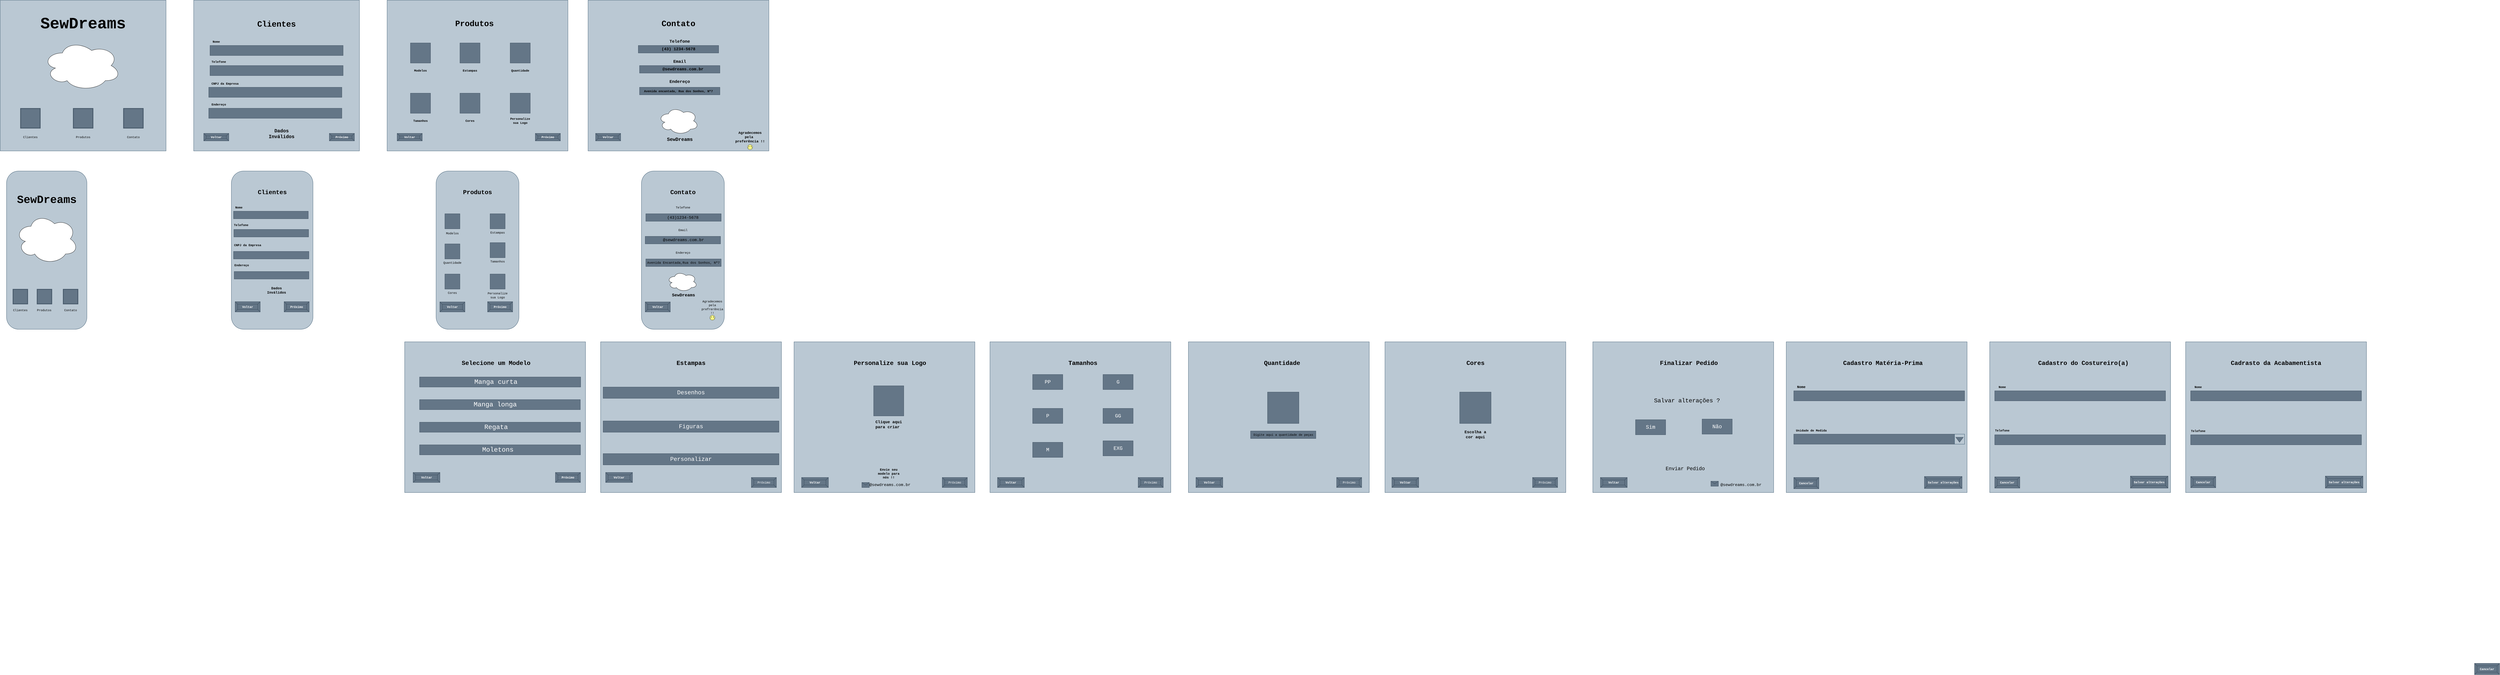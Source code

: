 <mxfile version="24.4.15" type="device">
  <diagram id="V2Eki8lrsAq_mwwm4eWt" name="Página-1">
    <mxGraphModel dx="1434" dy="772" grid="1" gridSize="10" guides="1" tooltips="1" connect="1" arrows="1" fold="1" page="1" pageScale="1" pageWidth="827" pageHeight="1169" math="0" shadow="0">
      <root>
        <mxCell id="0" />
        <mxCell id="1" parent="0" />
        <mxCell id="AgfTuFufSc-NYEQd6qqG-1" value="" style="rounded=0;whiteSpace=wrap;html=1;direction=south;fillColor=#bac8d3;strokeColor=#23445d;" parent="1" vertex="1">
          <mxGeometry x="180" width="660" height="600" as="geometry" />
        </mxCell>
        <mxCell id="AgfTuFufSc-NYEQd6qqG-2" value="" style="shape=ext;double=1;whiteSpace=wrap;html=1;aspect=fixed;fillColor=#647687;strokeColor=#314354;fontColor=#ffffff;" parent="1" vertex="1">
          <mxGeometry x="260" y="430" width="80" height="80" as="geometry" />
        </mxCell>
        <mxCell id="AgfTuFufSc-NYEQd6qqG-3" value="" style="shape=ext;double=1;whiteSpace=wrap;html=1;aspect=fixed;fillColor=#647687;strokeColor=#314354;fontColor=#ffffff;" parent="1" vertex="1">
          <mxGeometry x="470" y="430" width="80" height="80" as="geometry" />
        </mxCell>
        <mxCell id="AgfTuFufSc-NYEQd6qqG-4" value="" style="shape=ext;double=1;whiteSpace=wrap;html=1;aspect=fixed;fillColor=#647687;strokeColor=#314354;fontColor=#ffffff;" parent="1" vertex="1">
          <mxGeometry x="670" y="430" width="80" height="80" as="geometry" />
        </mxCell>
        <mxCell id="AgfTuFufSc-NYEQd6qqG-6" value="" style="shape=image;html=1;verticalLabelPosition=bottom;verticalAlign=top;imageAspect=0;image=https://cdn-icons-png.flaticon.com/128/7223/7223258.png;" parent="1" vertex="1">
          <mxGeometry x="680" y="455" width="60" height="60" as="geometry" />
        </mxCell>
        <mxCell id="AgfTuFufSc-NYEQd6qqG-8" value="" style="shape=image;html=1;verticalLabelPosition=bottom;verticalAlign=top;imageAspect=0;image=https://cdn-icons-png.flaticon.com/128/2917/2917668.png;" parent="1" vertex="1">
          <mxGeometry x="480" y="460" width="60" height="60" as="geometry" />
        </mxCell>
        <mxCell id="AgfTuFufSc-NYEQd6qqG-10" value="" style="shape=image;html=1;verticalLabelPosition=bottom;verticalAlign=top;imageAspect=0;image=https://cdn-icons-png.flaticon.com/128/3239/3239147.png;" parent="1" vertex="1">
          <mxGeometry x="270" y="450" width="60" height="60" as="geometry" />
        </mxCell>
        <mxCell id="AgfTuFufSc-NYEQd6qqG-13" value="" style="ellipse;shape=cloud;whiteSpace=wrap;html=1;" parent="1" vertex="1">
          <mxGeometry x="350" y="160" width="310" height="200" as="geometry" />
        </mxCell>
        <mxCell id="AgfTuFufSc-NYEQd6qqG-15" value="" style="shape=image;html=1;verticalLabelPosition=bottom;verticalAlign=top;imageAspect=0;image=https://cdn-icons-png.flaticon.com/128/4424/4424430.png;" parent="1" vertex="1">
          <mxGeometry x="470" y="225" width="80" height="70" as="geometry" />
        </mxCell>
        <mxCell id="AgfTuFufSc-NYEQd6qqG-16" value="&lt;font face=&quot;Courier New&quot;&gt;Contato&lt;/font&gt;" style="text;html=1;align=center;verticalAlign=middle;whiteSpace=wrap;rounded=0;" parent="1" vertex="1">
          <mxGeometry x="680" y="530" width="60" height="30" as="geometry" />
        </mxCell>
        <mxCell id="AgfTuFufSc-NYEQd6qqG-17" value="&lt;font face=&quot;Courier New&quot;&gt;Produtos&lt;/font&gt;" style="text;html=1;align=center;verticalAlign=middle;whiteSpace=wrap;rounded=0;" parent="1" vertex="1">
          <mxGeometry x="480" y="530" width="60" height="30" as="geometry" />
        </mxCell>
        <mxCell id="AgfTuFufSc-NYEQd6qqG-18" value="&lt;font face=&quot;Courier New&quot;&gt;Clientes&lt;/font&gt;" style="text;html=1;align=center;verticalAlign=middle;whiteSpace=wrap;rounded=0;" parent="1" vertex="1">
          <mxGeometry x="270" y="530" width="60" height="30" as="geometry" />
        </mxCell>
        <mxCell id="AgfTuFufSc-NYEQd6qqG-19" value="SewDreams" style="text;html=1;align=center;verticalAlign=middle;whiteSpace=wrap;rounded=0;fontFamily=Courier New;fontSize=63;fontStyle=1" parent="1" vertex="1">
          <mxGeometry x="205" y="60" width="610" height="70" as="geometry" />
        </mxCell>
        <mxCell id="AgfTuFufSc-NYEQd6qqG-20" value="&lt;h1&gt;&lt;br&gt;&lt;/h1&gt;" style="rounded=0;whiteSpace=wrap;html=1;direction=south;fillColor=#bac8d3;strokeColor=#23445d;" parent="1" vertex="1">
          <mxGeometry x="950" width="660" height="600" as="geometry" />
        </mxCell>
        <mxCell id="AgfTuFufSc-NYEQd6qqG-21" value="&lt;font face=&quot;Courier New&quot; style=&quot;font-size: 32px;&quot;&gt;&lt;span style=&quot;font-size: 32px;&quot;&gt;&lt;span style=&quot;font-size: 32px;&quot;&gt;Clientes&lt;/span&gt;&lt;/span&gt;&lt;/font&gt;" style="text;html=1;align=center;verticalAlign=middle;whiteSpace=wrap;rounded=0;fontSize=32;fontStyle=1" parent="1" vertex="1">
          <mxGeometry x="1090" y="80" width="380" height="30" as="geometry" />
        </mxCell>
        <mxCell id="AgfTuFufSc-NYEQd6qqG-24" value="" style="rounded=0;whiteSpace=wrap;html=1;fillColor=#647687;fontColor=#ffffff;strokeColor=#314354;" parent="1" vertex="1">
          <mxGeometry x="1015" y="180" width="530" height="40" as="geometry" />
        </mxCell>
        <mxCell id="AgfTuFufSc-NYEQd6qqG-25" value="" style="rounded=0;whiteSpace=wrap;html=1;fillColor=#647687;fontColor=#ffffff;strokeColor=#314354;" parent="1" vertex="1">
          <mxGeometry x="1015" y="260" width="530" height="40" as="geometry" />
        </mxCell>
        <mxCell id="AgfTuFufSc-NYEQd6qqG-26" value="" style="rounded=0;whiteSpace=wrap;html=1;fillColor=#647687;fontColor=#ffffff;strokeColor=#314354;" parent="1" vertex="1">
          <mxGeometry x="1010" y="346.5" width="530" height="40" as="geometry" />
        </mxCell>
        <mxCell id="AgfTuFufSc-NYEQd6qqG-27" value="" style="rounded=0;whiteSpace=wrap;html=1;direction=south;fillColor=#bac8d3;strokeColor=#23445d;" parent="1" vertex="1">
          <mxGeometry x="1720" width="720" height="600" as="geometry" />
        </mxCell>
        <mxCell id="AgfTuFufSc-NYEQd6qqG-28" value="&lt;h1&gt;&lt;font style=&quot;font-size: 32px;&quot; face=&quot;Courier New&quot;&gt;Produtos&lt;/font&gt;&lt;/h1&gt;" style="text;html=1;align=center;verticalAlign=middle;whiteSpace=wrap;rounded=0;" parent="1" vertex="1">
          <mxGeometry x="1893" y="80" width="350" height="30" as="geometry" />
        </mxCell>
        <mxCell id="AgfTuFufSc-NYEQd6qqG-29" value="" style="whiteSpace=wrap;html=1;aspect=fixed;fillColor=#647687;fontColor=#ffffff;strokeColor=#314354;" parent="1" vertex="1">
          <mxGeometry x="1813" y="170" width="80" height="80" as="geometry" />
        </mxCell>
        <mxCell id="AgfTuFufSc-NYEQd6qqG-30" value="" style="whiteSpace=wrap;html=1;aspect=fixed;fillColor=#647687;fontColor=#ffffff;strokeColor=#314354;" parent="1" vertex="1">
          <mxGeometry x="2010" y="170" width="80" height="80" as="geometry" />
        </mxCell>
        <mxCell id="AgfTuFufSc-NYEQd6qqG-31" value="" style="whiteSpace=wrap;html=1;aspect=fixed;fillColor=#647687;fontColor=#ffffff;strokeColor=#314354;" parent="1" vertex="1">
          <mxGeometry x="2210" y="170" width="80" height="80" as="geometry" />
        </mxCell>
        <mxCell id="AgfTuFufSc-NYEQd6qqG-32" value="" style="whiteSpace=wrap;html=1;aspect=fixed;fillColor=#647687;fontColor=#ffffff;strokeColor=#314354;" parent="1" vertex="1">
          <mxGeometry x="1813" y="370" width="80" height="80" as="geometry" />
        </mxCell>
        <mxCell id="AgfTuFufSc-NYEQd6qqG-33" value="" style="whiteSpace=wrap;html=1;aspect=fixed;fillColor=#647687;fontColor=#ffffff;strokeColor=#314354;" parent="1" vertex="1">
          <mxGeometry x="2010" y="370" width="80" height="80" as="geometry" />
        </mxCell>
        <mxCell id="AgfTuFufSc-NYEQd6qqG-34" value="" style="whiteSpace=wrap;html=1;aspect=fixed;fillColor=#647687;fontColor=#ffffff;strokeColor=#314354;" parent="1" vertex="1">
          <mxGeometry x="2210" y="370" width="80" height="80" as="geometry" />
        </mxCell>
        <mxCell id="AgfTuFufSc-NYEQd6qqG-38" style="edgeStyle=orthogonalEdgeStyle;rounded=0;orthogonalLoop=1;jettySize=auto;html=1;exitX=1;exitY=0.5;exitDx=0;exitDy=0;" parent="1" source="AgfTuFufSc-NYEQd6qqG-27" target="AgfTuFufSc-NYEQd6qqG-27" edge="1">
          <mxGeometry relative="1" as="geometry" />
        </mxCell>
        <mxCell id="AgfTuFufSc-NYEQd6qqG-39" value="" style="rounded=0;whiteSpace=wrap;html=1;direction=south;fillColor=#bac8d3;strokeColor=#23445d;fontFamily=Courier New;fontStyle=1" parent="1" vertex="1">
          <mxGeometry x="2520" width="720" height="600" as="geometry" />
        </mxCell>
        <mxCell id="AgfTuFufSc-NYEQd6qqG-40" value="&lt;b&gt;&lt;font style=&quot;font-size: 32px;&quot;&gt;Contato&lt;/font&gt;&lt;/b&gt;" style="text;html=1;align=center;verticalAlign=middle;whiteSpace=wrap;rounded=0;fontFamily=Courier New;" parent="1" vertex="1">
          <mxGeometry x="2755" y="80" width="250" height="30" as="geometry" />
        </mxCell>
        <mxCell id="AgfTuFufSc-NYEQd6qqG-41" value="&lt;font face=&quot;Courier New&quot;&gt;&lt;b&gt;Voltar&lt;/b&gt;&lt;/font&gt;" style="labelPosition=center;verticalLabelPosition=middle;align=center;html=1;shape=mxgraph.basic.button;dx=10;whiteSpace=wrap;fillColor=#647687;fontColor=#ffffff;strokeColor=#314354;" parent="1" vertex="1">
          <mxGeometry x="1760" y="530" width="100" height="30" as="geometry" />
        </mxCell>
        <mxCell id="AgfTuFufSc-NYEQd6qqG-42" value="&lt;font face=&quot;Courier New&quot;&gt;&lt;b&gt;Próximo&lt;/b&gt;&lt;/font&gt;" style="labelPosition=center;verticalLabelPosition=middle;align=center;html=1;shape=mxgraph.basic.button;dx=10;whiteSpace=wrap;fillColor=#647687;strokeColor=#314354;fontColor=#ffffff;" parent="1" vertex="1">
          <mxGeometry x="2310" y="530" width="100" height="30" as="geometry" />
        </mxCell>
        <mxCell id="AgfTuFufSc-NYEQd6qqG-43" value="&lt;font face=&quot;Courier New&quot;&gt;&lt;b&gt;Próximo&lt;/b&gt;&lt;/font&gt;" style="labelPosition=center;verticalLabelPosition=middle;align=center;html=1;shape=mxgraph.basic.button;dx=10;whiteSpace=wrap;fillColor=#647687;fontColor=#ffffff;strokeColor=#314354;" parent="1" vertex="1">
          <mxGeometry x="1490" y="530" width="100" height="30" as="geometry" />
        </mxCell>
        <mxCell id="AgfTuFufSc-NYEQd6qqG-44" value="&lt;font face=&quot;Courier New&quot;&gt;&lt;b&gt;Voltar&lt;/b&gt;&lt;/font&gt;" style="labelPosition=center;verticalLabelPosition=middle;align=center;html=1;shape=mxgraph.basic.button;dx=10;whiteSpace=wrap;fillColor=#647687;fontColor=#ffffff;strokeColor=#314354;" parent="1" vertex="1">
          <mxGeometry x="990" y="530" width="100" height="30" as="geometry" />
        </mxCell>
        <mxCell id="AgfTuFufSc-NYEQd6qqG-45" value="&lt;font face=&quot;Courier New&quot;&gt;&lt;b&gt;Voltar&lt;/b&gt;&lt;/font&gt;" style="labelPosition=center;verticalLabelPosition=middle;align=center;html=1;shape=mxgraph.basic.button;dx=10;whiteSpace=wrap;fillColor=#647687;fontColor=#ffffff;strokeColor=#314354;" parent="1" vertex="1">
          <mxGeometry x="2550" y="530" width="100" height="30" as="geometry" />
        </mxCell>
        <mxCell id="AgfTuFufSc-NYEQd6qqG-50" value="&lt;font size=&quot;1&quot; face=&quot;Courier New&quot;&gt;&lt;b style=&quot;font-size: 17px;&quot;&gt;Email&lt;/b&gt;&lt;/font&gt;" style="text;html=1;align=center;verticalAlign=middle;whiteSpace=wrap;rounded=0;" parent="1" vertex="1">
          <mxGeometry x="2855" y="230" width="60" height="30" as="geometry" />
        </mxCell>
        <mxCell id="AgfTuFufSc-NYEQd6qqG-53" value="" style="verticalLabelPosition=bottom;verticalAlign=top;html=1;shape=mxgraph.basic.rect;fillColor2=none;strokeWidth=1;size=20;indent=5;fillColor=#647687;fontColor=#ffffff;strokeColor=#314354;" parent="1" vertex="1">
          <mxGeometry x="2720" y="180" width="320" height="30" as="geometry" />
        </mxCell>
        <mxCell id="AgfTuFufSc-NYEQd6qqG-54" value="&lt;font face=&quot;Courier New&quot; style=&quot;font-size: 16px;&quot;&gt;&lt;b&gt;(43) 1234-5678&lt;/b&gt;&lt;/font&gt;" style="text;html=1;align=center;verticalAlign=middle;whiteSpace=wrap;rounded=0;" parent="1" vertex="1">
          <mxGeometry x="2720" y="180" width="320" height="30" as="geometry" />
        </mxCell>
        <mxCell id="AgfTuFufSc-NYEQd6qqG-55" value="" style="verticalLabelPosition=bottom;verticalAlign=top;html=1;shape=mxgraph.basic.rect;fillColor2=none;strokeWidth=1;size=20;indent=5;fillColor=#647687;fontColor=#ffffff;strokeColor=#314354;" parent="1" vertex="1">
          <mxGeometry x="2725" y="260" width="320" height="30" as="geometry" />
        </mxCell>
        <mxCell id="AgfTuFufSc-NYEQd6qqG-56" value="&lt;font color=&quot;#030303&quot; style=&quot;font-size: 16px;&quot; face=&quot;Courier New&quot;&gt;&lt;b&gt;@sewdreams.com.br&lt;/b&gt;&lt;/font&gt;" style="text;html=1;align=center;verticalAlign=middle;whiteSpace=wrap;rounded=0;" parent="1" vertex="1">
          <mxGeometry x="2852.5" y="260" width="90" height="30" as="geometry" />
        </mxCell>
        <mxCell id="9omwzjIVflfiaItljNFr-4" value="&lt;font face=&quot;Courier New&quot;&gt;&lt;b&gt;Nome&lt;/b&gt;&lt;/font&gt;" style="text;html=1;align=center;verticalAlign=middle;whiteSpace=wrap;rounded=0;" parent="1" vertex="1">
          <mxGeometry x="1010" y="150" width="60" height="30" as="geometry" />
        </mxCell>
        <mxCell id="9omwzjIVflfiaItljNFr-5" value="&lt;font face=&quot;Courier New&quot;&gt;&lt;b&gt;Telefone&lt;/b&gt;&lt;/font&gt;" style="text;html=1;align=center;verticalAlign=middle;whiteSpace=wrap;rounded=0;" parent="1" vertex="1">
          <mxGeometry x="1020" y="230" width="60" height="30" as="geometry" />
        </mxCell>
        <mxCell id="9omwzjIVflfiaItljNFr-7" value="&lt;font face=&quot;Courier New&quot;&gt;&lt;b&gt;Modelos&lt;/b&gt;&lt;/font&gt;" style="text;html=1;align=center;verticalAlign=middle;whiteSpace=wrap;rounded=0;" parent="1" vertex="1">
          <mxGeometry x="1823" y="265" width="60" height="30" as="geometry" />
        </mxCell>
        <mxCell id="9omwzjIVflfiaItljNFr-8" value="&lt;font face=&quot;Courier New&quot;&gt;&lt;b&gt;Estampas&lt;/b&gt;&lt;/font&gt;" style="text;html=1;align=center;verticalAlign=middle;whiteSpace=wrap;rounded=0;" parent="1" vertex="1">
          <mxGeometry x="2020" y="265" width="60" height="30" as="geometry" />
        </mxCell>
        <mxCell id="9omwzjIVflfiaItljNFr-9" value="&lt;font face=&quot;Courier New&quot;&gt;&lt;b&gt;Tamanhos&lt;/b&gt;&lt;/font&gt;" style="text;html=1;align=center;verticalAlign=middle;whiteSpace=wrap;rounded=0;" parent="1" vertex="1">
          <mxGeometry x="1823" y="465" width="60" height="30" as="geometry" />
        </mxCell>
        <mxCell id="9omwzjIVflfiaItljNFr-10" value="&lt;font face=&quot;Courier New&quot;&gt;&lt;b&gt;Cores&lt;/b&gt;&lt;/font&gt;" style="text;html=1;align=center;verticalAlign=middle;whiteSpace=wrap;rounded=0;" parent="1" vertex="1">
          <mxGeometry x="2020" y="465" width="60" height="30" as="geometry" />
        </mxCell>
        <mxCell id="9omwzjIVflfiaItljNFr-11" value="&lt;font face=&quot;Courier New&quot;&gt;&lt;b&gt;Quantidade&lt;/b&gt;&lt;/font&gt;" style="text;html=1;align=center;verticalAlign=middle;whiteSpace=wrap;rounded=0;" parent="1" vertex="1">
          <mxGeometry x="2220" y="265" width="60" height="30" as="geometry" />
        </mxCell>
        <mxCell id="9omwzjIVflfiaItljNFr-12" value="&lt;font face=&quot;Courier New&quot;&gt;&lt;b&gt;Personalize sua Logo&lt;/b&gt;&lt;/font&gt;" style="text;html=1;align=center;verticalAlign=middle;whiteSpace=wrap;rounded=0;" parent="1" vertex="1">
          <mxGeometry x="2220" y="465" width="60" height="30" as="geometry" />
        </mxCell>
        <mxCell id="9omwzjIVflfiaItljNFr-13" value="&lt;font face=&quot;Courier New&quot;&gt;&lt;b&gt;CNPJ da Empresa&lt;/b&gt;&lt;/font&gt;" style="text;html=1;align=center;verticalAlign=middle;whiteSpace=wrap;rounded=0;" parent="1" vertex="1">
          <mxGeometry x="990" y="316.5" width="170" height="30" as="geometry" />
        </mxCell>
        <mxCell id="9omwzjIVflfiaItljNFr-15" value="" style="ellipse;shape=cloud;whiteSpace=wrap;html=1;" parent="1" vertex="1">
          <mxGeometry x="2800" y="425" width="160" height="110" as="geometry" />
        </mxCell>
        <mxCell id="9omwzjIVflfiaItljNFr-16" value="" style="shape=image;html=1;verticalLabelPosition=bottom;verticalAlign=top;imageAspect=0;image=https://cdn-icons-png.flaticon.com/128/4424/4424430.png;" parent="1" vertex="1">
          <mxGeometry x="2857.5" y="455" width="50" height="50" as="geometry" />
        </mxCell>
        <mxCell id="9omwzjIVflfiaItljNFr-17" value="&lt;font size=&quot;1&quot; face=&quot;Courier New&quot; style=&quot;&quot;&gt;&lt;b style=&quot;font-size: 19px;&quot;&gt;SewDreams&lt;/b&gt;&lt;/font&gt;" style="text;html=1;align=center;verticalAlign=middle;whiteSpace=wrap;rounded=0;" parent="1" vertex="1">
          <mxGeometry x="2842.5" y="540" width="85" height="30" as="geometry" />
        </mxCell>
        <mxCell id="9omwzjIVflfiaItljNFr-18" value="&lt;font size=&quot;1&quot; face=&quot;Courier New&quot;&gt;&lt;b style=&quot;font-size: 14px;&quot;&gt;Agradecemos pela&amp;nbsp; preferência !!&lt;/b&gt;&lt;/font&gt;" style="text;html=1;align=center;verticalAlign=middle;whiteSpace=wrap;rounded=0;" parent="1" vertex="1">
          <mxGeometry x="3100" y="530" width="130" height="30" as="geometry" />
        </mxCell>
        <mxCell id="9omwzjIVflfiaItljNFr-19" value="" style="shape=image;verticalLabelPosition=bottom;labelBackgroundColor=default;verticalAlign=top;aspect=fixed;imageAspect=0;image=https://cdn-icons-png.flaticon.com/128/4002/4002506.png;" parent="1" vertex="1">
          <mxGeometry x="2219" y="190" width="61" height="61" as="geometry" />
        </mxCell>
        <mxCell id="9omwzjIVflfiaItljNFr-23" value="" style="shape=image;verticalLabelPosition=bottom;labelBackgroundColor=default;verticalAlign=top;aspect=fixed;imageAspect=0;image=https://cdn-icons-png.flaticon.com/128/5294/5294796.png;" parent="1" vertex="1">
          <mxGeometry x="2215.5" y="384" width="68" height="68" as="geometry" />
        </mxCell>
        <mxCell id="9omwzjIVflfiaItljNFr-24" value="" style="shape=image;verticalLabelPosition=bottom;labelBackgroundColor=default;verticalAlign=top;aspect=fixed;imageAspect=0;image=https://cdn-icons-png.flaticon.com/128/2280/2280559.png;" parent="1" vertex="1">
          <mxGeometry x="2022" y="392" width="58" height="58" as="geometry" />
        </mxCell>
        <mxCell id="9omwzjIVflfiaItljNFr-25" value="" style="shape=image;verticalLabelPosition=bottom;labelBackgroundColor=default;verticalAlign=top;aspect=fixed;imageAspect=0;image=https://cdn-icons-png.flaticon.com/128/8996/8996654.png;" parent="1" vertex="1">
          <mxGeometry x="1820" y="386.5" width="63" height="63" as="geometry" />
        </mxCell>
        <mxCell id="9omwzjIVflfiaItljNFr-26" value="" style="shape=image;verticalLabelPosition=bottom;labelBackgroundColor=default;verticalAlign=top;aspect=fixed;imageAspect=0;image=https://cdn-icons-png.flaticon.com/128/3005/3005895.png;" parent="1" vertex="1">
          <mxGeometry x="2025" y="195" width="55" height="55" as="geometry" />
        </mxCell>
        <mxCell id="9omwzjIVflfiaItljNFr-27" value="" style="shape=image;verticalLabelPosition=bottom;labelBackgroundColor=default;verticalAlign=top;aspect=fixed;imageAspect=0;image=https://cdn-icons-png.flaticon.com/128/4029/4029200.png;" parent="1" vertex="1">
          <mxGeometry x="1823.5" y="190.5" width="59.5" height="59.5" as="geometry" />
        </mxCell>
        <mxCell id="9omwzjIVflfiaItljNFr-28" value="&lt;font face=&quot;Courier New&quot;&gt;&lt;b&gt;Endereço&lt;/b&gt;&lt;/font&gt;" style="text;html=1;align=center;verticalAlign=middle;whiteSpace=wrap;rounded=0;" parent="1" vertex="1">
          <mxGeometry x="1020" y="400" width="60" height="30" as="geometry" />
        </mxCell>
        <mxCell id="9omwzjIVflfiaItljNFr-29" value="" style="rounded=0;whiteSpace=wrap;html=1;fillColor=#647687;fontColor=#ffffff;strokeColor=#314354;" parent="1" vertex="1">
          <mxGeometry x="1010" y="430" width="530" height="40" as="geometry" />
        </mxCell>
        <mxCell id="9omwzjIVflfiaItljNFr-31" value="&lt;font size=&quot;1&quot; face=&quot;Courier New&quot;&gt;&lt;b style=&quot;font-size: 17px;&quot;&gt;Telefone&lt;/b&gt;&lt;/font&gt;" style="text;html=1;align=center;verticalAlign=middle;whiteSpace=wrap;rounded=0;" parent="1" vertex="1">
          <mxGeometry x="2855" y="150" width="60" height="30" as="geometry" />
        </mxCell>
        <mxCell id="9omwzjIVflfiaItljNFr-32" value="&lt;font size=&quot;1&quot; face=&quot;Courier New&quot;&gt;&lt;b style=&quot;font-size: 17px;&quot;&gt;Endereço&lt;/b&gt;&lt;/font&gt;" style="text;html=1;align=center;verticalAlign=middle;whiteSpace=wrap;rounded=0;" parent="1" vertex="1">
          <mxGeometry x="2855" y="310" width="60" height="30" as="geometry" />
        </mxCell>
        <mxCell id="9omwzjIVflfiaItljNFr-33" value="" style="rounded=0;whiteSpace=wrap;html=1;fillColor=#647687;fontColor=#ffffff;strokeColor=#314354;" parent="1" vertex="1">
          <mxGeometry x="2725" y="346.5" width="320" height="30" as="geometry" />
        </mxCell>
        <mxCell id="9omwzjIVflfiaItljNFr-34" value="&lt;font color=&quot;#030303&quot;&gt;&lt;font style=&quot;&quot; face=&quot;Courier New&quot;&gt;&lt;b style=&quot;&quot;&gt;Avenida encantada, Rua dos Sonhos, Nª7&lt;/b&gt;&lt;/font&gt;&lt;/font&gt;" style="text;html=1;align=center;verticalAlign=middle;whiteSpace=wrap;rounded=0;" parent="1" vertex="1">
          <mxGeometry x="2686.25" y="346.5" width="387.5" height="30" as="geometry" />
        </mxCell>
        <mxCell id="9omwzjIVflfiaItljNFr-35" value="" style="verticalLabelPosition=bottom;verticalAlign=top;html=1;shape=mxgraph.basic.smiley;fillColor=#ffff88;strokeColor=#36393d;fontSize=8;" parent="1" vertex="1">
          <mxGeometry x="3155" y="575" width="20" height="20" as="geometry" />
        </mxCell>
        <mxCell id="9omwzjIVflfiaItljNFr-38" value="" style="rounded=1;whiteSpace=wrap;html=1;direction=south;fillColor=#bac8d3;strokeColor=#23445d;" parent="1" vertex="1">
          <mxGeometry x="205" y="680" width="320" height="630" as="geometry" />
        </mxCell>
        <mxCell id="9omwzjIVflfiaItljNFr-41" value="&lt;h1 style=&quot;&quot;&gt;&lt;font style=&quot;font-size: 44px;&quot;&gt;SewDreams&lt;/font&gt;&lt;/h1&gt;" style="text;html=1;align=center;verticalAlign=middle;whiteSpace=wrap;rounded=0;fontFamily=Courier New;fontStyle=1;fontSize=13;" parent="1" vertex="1">
          <mxGeometry x="322.5" y="780" width="85" height="30" as="geometry" />
        </mxCell>
        <mxCell id="9omwzjIVflfiaItljNFr-42" value="" style="ellipse;shape=cloud;whiteSpace=wrap;html=1;" parent="1" vertex="1">
          <mxGeometry x="240" y="850" width="250" height="200" as="geometry" />
        </mxCell>
        <mxCell id="9omwzjIVflfiaItljNFr-43" value="" style="shape=image;html=1;verticalLabelPosition=bottom;verticalAlign=top;imageAspect=0;image=https://cdn-icons-png.flaticon.com/128/4424/4424430.png;" parent="1" vertex="1">
          <mxGeometry x="326" y="912.5" width="87.5" height="75" as="geometry" />
        </mxCell>
        <mxCell id="9omwzjIVflfiaItljNFr-44" value="" style="shape=ext;double=1;whiteSpace=wrap;html=1;aspect=fixed;fillColor=#647687;fontColor=#ffffff;strokeColor=#314354;" parent="1" vertex="1">
          <mxGeometry x="230" y="1150" width="60" height="60" as="geometry" />
        </mxCell>
        <mxCell id="9omwzjIVflfiaItljNFr-45" value="" style="shape=image;html=1;verticalLabelPosition=bottom;verticalAlign=top;imageAspect=0;image=https://cdn-icons-png.flaticon.com/128/3239/3239147.png;" parent="1" vertex="1">
          <mxGeometry x="235" y="1160" width="50" height="50" as="geometry" />
        </mxCell>
        <mxCell id="9omwzjIVflfiaItljNFr-46" value="" style="shape=ext;double=1;whiteSpace=wrap;html=1;aspect=fixed;fillColor=#647687;fontColor=#ffffff;strokeColor=#314354;" parent="1" vertex="1">
          <mxGeometry x="326" y="1150" width="60" height="60" as="geometry" />
        </mxCell>
        <mxCell id="9omwzjIVflfiaItljNFr-47" value="" style="shape=image;html=1;verticalLabelPosition=bottom;verticalAlign=top;imageAspect=0;image=https://cdn-icons-png.flaticon.com/128/2917/2917668.png;" parent="1" vertex="1">
          <mxGeometry x="330" y="1169" width="50" height="50" as="geometry" />
        </mxCell>
        <mxCell id="9omwzjIVflfiaItljNFr-48" value="" style="shape=ext;double=1;whiteSpace=wrap;html=1;aspect=fixed;fillColor=#647687;fontColor=#ffffff;strokeColor=#314354;" parent="1" vertex="1">
          <mxGeometry x="430" y="1150" width="60" height="60" as="geometry" />
        </mxCell>
        <mxCell id="9omwzjIVflfiaItljNFr-49" value="" style="shape=image;html=1;verticalLabelPosition=bottom;verticalAlign=top;imageAspect=0;image=https://cdn-icons-png.flaticon.com/128/7223/7223258.png;" parent="1" vertex="1">
          <mxGeometry x="437.5" y="1160" width="45" height="50" as="geometry" />
        </mxCell>
        <mxCell id="9omwzjIVflfiaItljNFr-50" value="&lt;font face=&quot;Courier New&quot;&gt;Clientes&lt;/font&gt;" style="text;html=1;align=center;verticalAlign=middle;whiteSpace=wrap;rounded=0;" parent="1" vertex="1">
          <mxGeometry x="230" y="1219" width="60" height="30" as="geometry" />
        </mxCell>
        <mxCell id="9omwzjIVflfiaItljNFr-51" value="&lt;font face=&quot;Courier New&quot;&gt;Produtos&lt;/font&gt;" style="text;html=1;align=center;verticalAlign=middle;whiteSpace=wrap;rounded=0;" parent="1" vertex="1">
          <mxGeometry x="325" y="1219" width="60" height="30" as="geometry" />
        </mxCell>
        <mxCell id="9omwzjIVflfiaItljNFr-52" value="&lt;font face=&quot;Courier New&quot;&gt;Contato&lt;/font&gt;" style="text;html=1;align=center;verticalAlign=middle;whiteSpace=wrap;rounded=0;" parent="1" vertex="1">
          <mxGeometry x="430" y="1219" width="60" height="30" as="geometry" />
        </mxCell>
        <mxCell id="q7iPZD9RiJR8RyIHpfa4-1" value="" style="rounded=1;whiteSpace=wrap;html=1;direction=south;fillColor=#bac8d3;strokeColor=#23445d;" parent="1" vertex="1">
          <mxGeometry x="1100" y="680" width="325" height="630" as="geometry" />
        </mxCell>
        <mxCell id="q7iPZD9RiJR8RyIHpfa4-2" value="&lt;h1&gt;&lt;font face=&quot;Courier New&quot;&gt;Clientes&lt;/font&gt;&lt;/h1&gt;" style="text;html=1;align=center;verticalAlign=middle;whiteSpace=wrap;rounded=0;" parent="1" vertex="1">
          <mxGeometry x="1232.5" y="750" width="60" height="30" as="geometry" />
        </mxCell>
        <mxCell id="q7iPZD9RiJR8RyIHpfa4-4" value="&lt;font face=&quot;Courier New&quot;&gt;&lt;b&gt;Nome&lt;/b&gt;&lt;/font&gt;" style="text;html=1;align=center;verticalAlign=middle;whiteSpace=wrap;rounded=0;" parent="1" vertex="1">
          <mxGeometry x="1100" y="810" width="60" height="30" as="geometry" />
        </mxCell>
        <mxCell id="q7iPZD9RiJR8RyIHpfa4-5" value="" style="rounded=0;whiteSpace=wrap;html=1;fillColor=#647687;fontColor=#ffffff;strokeColor=#314354;" parent="1" vertex="1">
          <mxGeometry x="1108.75" y="840" width="297.5" height="30" as="geometry" />
        </mxCell>
        <mxCell id="q7iPZD9RiJR8RyIHpfa4-6" value="&lt;font face=&quot;Courier New&quot;&gt;&lt;b&gt;Telefone&lt;/b&gt;&lt;/font&gt;" style="text;html=1;align=center;verticalAlign=middle;whiteSpace=wrap;rounded=0;" parent="1" vertex="1">
          <mxGeometry x="1108.75" y="880" width="60" height="30" as="geometry" />
        </mxCell>
        <mxCell id="q7iPZD9RiJR8RyIHpfa4-7" value="" style="rounded=0;whiteSpace=wrap;html=1;fillColor=#647687;fontColor=#ffffff;strokeColor=#314354;" parent="1" vertex="1">
          <mxGeometry x="1110" y="912.5" width="297.5" height="30" as="geometry" />
        </mxCell>
        <mxCell id="q7iPZD9RiJR8RyIHpfa4-8" value="&lt;font face=&quot;Courier New&quot;&gt;CNPJ da Empresa&lt;/font&gt;" style="text;html=1;align=center;verticalAlign=middle;whiteSpace=wrap;rounded=0;fontStyle=1" parent="1" vertex="1">
          <mxGeometry x="1100" y="960" width="130" height="30" as="geometry" />
        </mxCell>
        <mxCell id="q7iPZD9RiJR8RyIHpfa4-9" value="" style="rounded=0;whiteSpace=wrap;html=1;fillColor=#647687;fontColor=#ffffff;strokeColor=#314354;" parent="1" vertex="1">
          <mxGeometry x="1108.75" y="1000" width="300" height="30" as="geometry" />
        </mxCell>
        <mxCell id="q7iPZD9RiJR8RyIHpfa4-10" value="" style="rounded=0;whiteSpace=wrap;html=1;fillColor=#647687;fontColor=#ffffff;strokeColor=#314354;" parent="1" vertex="1">
          <mxGeometry x="1111.25" y="1080" width="297.5" height="30" as="geometry" />
        </mxCell>
        <mxCell id="q7iPZD9RiJR8RyIHpfa4-11" value="&lt;font face=&quot;Courier New&quot;&gt;&lt;b&gt;Endereço&lt;/b&gt;&lt;/font&gt;" style="text;html=1;align=center;verticalAlign=middle;whiteSpace=wrap;rounded=0;" parent="1" vertex="1">
          <mxGeometry x="1111.25" y="1040" width="60" height="30" as="geometry" />
        </mxCell>
        <mxCell id="q7iPZD9RiJR8RyIHpfa4-12" value="&lt;font face=&quot;Courier New&quot;&gt;&lt;b&gt;Voltar&lt;/b&gt;&lt;/font&gt;" style="labelPosition=center;verticalLabelPosition=middle;align=center;html=1;shape=mxgraph.basic.button;dx=10;whiteSpace=wrap;fillColor=#647687;fontColor=#ffffff;strokeColor=#314354;" parent="1" vertex="1">
          <mxGeometry x="1115" y="1200" width="100" height="41" as="geometry" />
        </mxCell>
        <mxCell id="q7iPZD9RiJR8RyIHpfa4-13" value="&lt;font face=&quot;Courier New&quot;&gt;&lt;b&gt;Próximo&lt;/b&gt;&lt;/font&gt;" style="labelPosition=center;verticalLabelPosition=middle;align=center;html=1;shape=mxgraph.basic.button;dx=10;whiteSpace=wrap;fillColor=#647687;fontColor=#ffffff;strokeColor=#314354;" parent="1" vertex="1">
          <mxGeometry x="1310" y="1200" width="100" height="41" as="geometry" />
        </mxCell>
        <mxCell id="q7iPZD9RiJR8RyIHpfa4-14" value="" style="rounded=1;whiteSpace=wrap;html=1;direction=south;fillColor=#bac8d3;strokeColor=#23445d;" parent="1" vertex="1">
          <mxGeometry x="1915" y="680" width="330" height="630" as="geometry" />
        </mxCell>
        <mxCell id="q7iPZD9RiJR8RyIHpfa4-15" value="&lt;h1&gt;&lt;font face=&quot;Courier New&quot;&gt;Produtos&lt;/font&gt;&lt;/h1&gt;" style="text;html=1;align=center;verticalAlign=middle;whiteSpace=wrap;rounded=0;" parent="1" vertex="1">
          <mxGeometry x="2050" y="750" width="60" height="30" as="geometry" />
        </mxCell>
        <mxCell id="q7iPZD9RiJR8RyIHpfa4-16" value="" style="whiteSpace=wrap;html=1;aspect=fixed;fillColor=#647687;fontColor=#ffffff;strokeColor=#314354;" parent="1" vertex="1">
          <mxGeometry x="1950" y="850" width="60" height="60" as="geometry" />
        </mxCell>
        <mxCell id="q7iPZD9RiJR8RyIHpfa4-17" value="" style="whiteSpace=wrap;html=1;aspect=fixed;fillColor=#647687;fontColor=#ffffff;strokeColor=#314354;" parent="1" vertex="1">
          <mxGeometry x="2130" y="850" width="60" height="60" as="geometry" />
        </mxCell>
        <mxCell id="q7iPZD9RiJR8RyIHpfa4-18" value="" style="whiteSpace=wrap;html=1;aspect=fixed;fillColor=#647687;fontColor=#ffffff;strokeColor=#314354;" parent="1" vertex="1">
          <mxGeometry x="1950" y="970" width="60" height="60" as="geometry" />
        </mxCell>
        <mxCell id="q7iPZD9RiJR8RyIHpfa4-19" value="" style="whiteSpace=wrap;html=1;aspect=fixed;fillColor=#647687;fontColor=#ffffff;strokeColor=#314354;" parent="1" vertex="1">
          <mxGeometry x="2130" y="965" width="60" height="60" as="geometry" />
        </mxCell>
        <mxCell id="q7iPZD9RiJR8RyIHpfa4-20" value="" style="whiteSpace=wrap;html=1;aspect=fixed;fillColor=#647687;fontColor=#ffffff;strokeColor=#314354;" parent="1" vertex="1">
          <mxGeometry x="1950" y="1090" width="60" height="60" as="geometry" />
        </mxCell>
        <mxCell id="q7iPZD9RiJR8RyIHpfa4-21" value="" style="whiteSpace=wrap;html=1;aspect=fixed;fillColor=#647687;fontColor=#ffffff;strokeColor=#314354;" parent="1" vertex="1">
          <mxGeometry x="2130" y="1090" width="60" height="60" as="geometry" />
        </mxCell>
        <mxCell id="q7iPZD9RiJR8RyIHpfa4-22" value="&lt;font face=&quot;Courier New&quot;&gt;&lt;b&gt;Voltar&lt;/b&gt;&lt;/font&gt;" style="labelPosition=center;verticalLabelPosition=middle;align=center;html=1;shape=mxgraph.basic.button;dx=10;whiteSpace=wrap;fillColor=#647687;fontColor=#ffffff;strokeColor=#314354;" parent="1" vertex="1">
          <mxGeometry x="1930" y="1201" width="100" height="40" as="geometry" />
        </mxCell>
        <mxCell id="q7iPZD9RiJR8RyIHpfa4-23" value="&lt;font face=&quot;Courier New&quot;&gt;&lt;b&gt;Próximo&lt;/b&gt;&lt;/font&gt;" style="labelPosition=center;verticalLabelPosition=middle;align=center;html=1;shape=mxgraph.basic.button;dx=10;whiteSpace=wrap;fillColor=#647687;fontColor=#ffffff;strokeColor=#314354;" parent="1" vertex="1">
          <mxGeometry x="2120" y="1200" width="100" height="41" as="geometry" />
        </mxCell>
        <mxCell id="q7iPZD9RiJR8RyIHpfa4-24" value="&lt;font face=&quot;Courier New&quot;&gt;Modelos&lt;/font&gt;" style="text;html=1;align=center;verticalAlign=middle;whiteSpace=wrap;rounded=0;" parent="1" vertex="1">
          <mxGeometry x="1950" y="912.5" width="60" height="30" as="geometry" />
        </mxCell>
        <mxCell id="q7iPZD9RiJR8RyIHpfa4-25" value="&lt;font face=&quot;Courier New&quot;&gt;Estampas&lt;/font&gt;" style="text;html=1;align=center;verticalAlign=middle;whiteSpace=wrap;rounded=0;" parent="1" vertex="1">
          <mxGeometry x="2130" y="910" width="60" height="30" as="geometry" />
        </mxCell>
        <mxCell id="q7iPZD9RiJR8RyIHpfa4-26" value="&lt;font face=&quot;Courier New&quot;&gt;Quantidade&lt;/font&gt;" style="text;html=1;align=center;verticalAlign=middle;whiteSpace=wrap;rounded=0;" parent="1" vertex="1">
          <mxGeometry x="1950" y="1030" width="60" height="30" as="geometry" />
        </mxCell>
        <mxCell id="q7iPZD9RiJR8RyIHpfa4-27" value="&lt;font face=&quot;Courier New&quot;&gt;Tamanhos&lt;/font&gt;" style="text;html=1;align=center;verticalAlign=middle;whiteSpace=wrap;rounded=0;" parent="1" vertex="1">
          <mxGeometry x="2130" y="1025" width="60" height="30" as="geometry" />
        </mxCell>
        <mxCell id="q7iPZD9RiJR8RyIHpfa4-28" value="&lt;font face=&quot;Courier New&quot;&gt;Cores&lt;/font&gt;" style="text;html=1;align=center;verticalAlign=middle;whiteSpace=wrap;rounded=0;" parent="1" vertex="1">
          <mxGeometry x="1950" y="1150" width="60" height="30" as="geometry" />
        </mxCell>
        <mxCell id="q7iPZD9RiJR8RyIHpfa4-29" value="&lt;font face=&quot;Courier New&quot;&gt;Personalize sua Logo&lt;/font&gt;" style="text;html=1;align=center;verticalAlign=middle;whiteSpace=wrap;rounded=0;" parent="1" vertex="1">
          <mxGeometry x="2130" y="1160" width="60" height="30" as="geometry" />
        </mxCell>
        <mxCell id="q7iPZD9RiJR8RyIHpfa4-30" value="" style="shape=image;verticalLabelPosition=bottom;labelBackgroundColor=default;verticalAlign=top;aspect=fixed;imageAspect=0;image=https://cdn-icons-png.flaticon.com/128/4029/4029200.png;" parent="1" vertex="1">
          <mxGeometry x="1960" y="870" width="40" height="40" as="geometry" />
        </mxCell>
        <mxCell id="q7iPZD9RiJR8RyIHpfa4-31" value="" style="shape=image;verticalLabelPosition=bottom;labelBackgroundColor=default;verticalAlign=top;aspect=fixed;imageAspect=0;image=https://cdn-icons-png.flaticon.com/128/3005/3005895.png;" parent="1" vertex="1">
          <mxGeometry x="2140" y="870" width="40" height="40" as="geometry" />
        </mxCell>
        <mxCell id="q7iPZD9RiJR8RyIHpfa4-32" value="" style="shape=image;verticalLabelPosition=bottom;labelBackgroundColor=default;verticalAlign=top;aspect=fixed;imageAspect=0;image=https://cdn-icons-png.flaticon.com/128/4002/4002506.png;" parent="1" vertex="1">
          <mxGeometry x="1958.5" y="987" width="43" height="43" as="geometry" />
        </mxCell>
        <mxCell id="q7iPZD9RiJR8RyIHpfa4-33" value="" style="shape=image;verticalLabelPosition=bottom;labelBackgroundColor=default;verticalAlign=top;aspect=fixed;imageAspect=0;image=https://cdn-icons-png.flaticon.com/128/8996/8996654.png;" parent="1" vertex="1">
          <mxGeometry x="2136.5" y="976.5" width="47" height="47" as="geometry" />
        </mxCell>
        <mxCell id="q7iPZD9RiJR8RyIHpfa4-34" value="" style="shape=image;verticalLabelPosition=bottom;labelBackgroundColor=default;verticalAlign=top;aspect=fixed;imageAspect=0;image=https://cdn-icons-png.flaticon.com/128/2280/2280559.png;" parent="1" vertex="1">
          <mxGeometry x="1957.5" y="1106" width="44" height="44" as="geometry" />
        </mxCell>
        <mxCell id="q7iPZD9RiJR8RyIHpfa4-35" value="" style="shape=image;verticalLabelPosition=bottom;labelBackgroundColor=default;verticalAlign=top;aspect=fixed;imageAspect=0;image=https://cdn-icons-png.flaticon.com/128/5294/5294796.png;" parent="1" vertex="1">
          <mxGeometry x="2136.5" y="1100.5" width="49.5" height="49.5" as="geometry" />
        </mxCell>
        <mxCell id="q7iPZD9RiJR8RyIHpfa4-36" value="" style="rounded=1;whiteSpace=wrap;html=1;direction=south;fillColor=#bac8d3;strokeColor=#23445d;" parent="1" vertex="1">
          <mxGeometry x="2732.5" y="680" width="330" height="630" as="geometry" />
        </mxCell>
        <mxCell id="q7iPZD9RiJR8RyIHpfa4-37" value="&lt;h1&gt;&lt;font face=&quot;Courier New&quot;&gt;Contato&lt;/font&gt;&lt;/h1&gt;" style="text;html=1;align=center;verticalAlign=middle;whiteSpace=wrap;rounded=0;" parent="1" vertex="1">
          <mxGeometry x="2867.5" y="750" width="60" height="30" as="geometry" />
        </mxCell>
        <mxCell id="q7iPZD9RiJR8RyIHpfa4-38" value="&lt;font face=&quot;Courier New&quot;&gt;Telefone&lt;/font&gt;" style="text;html=1;align=center;verticalAlign=middle;whiteSpace=wrap;rounded=0;" parent="1" vertex="1">
          <mxGeometry x="2867.5" y="810" width="60" height="30" as="geometry" />
        </mxCell>
        <mxCell id="q7iPZD9RiJR8RyIHpfa4-39" value="" style="rounded=0;whiteSpace=wrap;html=1;fillColor=#647687;fontColor=#ffffff;strokeColor=#314354;" parent="1" vertex="1">
          <mxGeometry x="2750" y="850" width="300" height="30" as="geometry" />
        </mxCell>
        <mxCell id="q7iPZD9RiJR8RyIHpfa4-40" value="&lt;font face=&quot;Courier New&quot;&gt;Email&lt;/font&gt;" style="text;html=1;align=center;verticalAlign=middle;whiteSpace=wrap;rounded=0;" parent="1" vertex="1">
          <mxGeometry x="2867.5" y="900" width="60" height="30" as="geometry" />
        </mxCell>
        <mxCell id="q7iPZD9RiJR8RyIHpfa4-41" value="" style="rounded=0;whiteSpace=wrap;html=1;fillColor=#647687;fontColor=#ffffff;strokeColor=#314354;" parent="1" vertex="1">
          <mxGeometry x="2747.5" y="940" width="300" height="30" as="geometry" />
        </mxCell>
        <mxCell id="q7iPZD9RiJR8RyIHpfa4-42" value="&lt;font face=&quot;Courier New&quot;&gt;Endereço&lt;/font&gt;" style="text;html=1;align=center;verticalAlign=middle;whiteSpace=wrap;rounded=0;" parent="1" vertex="1">
          <mxGeometry x="2867.5" y="990" width="60" height="30" as="geometry" />
        </mxCell>
        <mxCell id="q7iPZD9RiJR8RyIHpfa4-43" value="" style="rounded=0;whiteSpace=wrap;html=1;fillColor=#647687;fontColor=#ffffff;strokeColor=#314354;" parent="1" vertex="1">
          <mxGeometry x="2750" y="1030" width="300" height="30" as="geometry" />
        </mxCell>
        <mxCell id="q7iPZD9RiJR8RyIHpfa4-44" value="&lt;font style=&quot;font-size: 16px;&quot; face=&quot;Courier New&quot;&gt;(43)1234-5678&lt;/font&gt;" style="text;html=1;align=center;verticalAlign=middle;whiteSpace=wrap;rounded=0;fontSize=16;" parent="1" vertex="1">
          <mxGeometry x="2820" y="850" width="155" height="30" as="geometry" />
        </mxCell>
        <mxCell id="q7iPZD9RiJR8RyIHpfa4-45" value="&lt;font style=&quot;font-size: 16px;&quot; face=&quot;Courier New&quot;&gt;@sewdreams.com.br&lt;/font&gt;" style="text;html=1;align=center;verticalAlign=middle;whiteSpace=wrap;rounded=0;" parent="1" vertex="1">
          <mxGeometry x="2870" y="940" width="60" height="30" as="geometry" />
        </mxCell>
        <mxCell id="q7iPZD9RiJR8RyIHpfa4-46" value="&lt;font face=&quot;Courier New&quot; style=&quot;font-size: 13px;&quot;&gt;Avenida Encantada,Rua dos Sonhos, Nª7&lt;/font&gt;" style="text;html=1;align=center;verticalAlign=middle;whiteSpace=wrap;rounded=0;fontSize=13;" parent="1" vertex="1">
          <mxGeometry x="2725" y="1030" width="350" height="30" as="geometry" />
        </mxCell>
        <mxCell id="q7iPZD9RiJR8RyIHpfa4-47" value="&lt;font face=&quot;Courier New&quot;&gt;&lt;b&gt;Voltar&lt;/b&gt;&lt;/font&gt;" style="labelPosition=center;verticalLabelPosition=middle;align=center;html=1;shape=mxgraph.basic.button;dx=10;whiteSpace=wrap;fillColor=#647687;fontColor=#ffffff;strokeColor=#314354;" parent="1" vertex="1">
          <mxGeometry x="2747.5" y="1201" width="100" height="40" as="geometry" />
        </mxCell>
        <mxCell id="q7iPZD9RiJR8RyIHpfa4-48" value="" style="ellipse;shape=cloud;whiteSpace=wrap;html=1;" parent="1" vertex="1">
          <mxGeometry x="2835" y="1080" width="120" height="80" as="geometry" />
        </mxCell>
        <mxCell id="q7iPZD9RiJR8RyIHpfa4-49" value="" style="shape=image;html=1;verticalLabelPosition=bottom;verticalAlign=top;imageAspect=0;image=https://cdn-icons-png.flaticon.com/128/4424/4424430.png;" parent="1" vertex="1">
          <mxGeometry x="2875" y="1100.5" width="45" height="40" as="geometry" />
        </mxCell>
        <mxCell id="q7iPZD9RiJR8RyIHpfa4-51" value="&lt;font face=&quot;Courier New&quot;&gt;&lt;span style=&quot;font-size: 17px;&quot;&gt;&lt;b&gt;SewDreams&lt;/b&gt;&lt;/span&gt;&lt;/font&gt;" style="text;html=1;align=center;verticalAlign=middle;whiteSpace=wrap;rounded=0;" parent="1" vertex="1">
          <mxGeometry x="2870" y="1160" width="60" height="30" as="geometry" />
        </mxCell>
        <mxCell id="q7iPZD9RiJR8RyIHpfa4-52" value="&lt;font face=&quot;Courier New&quot;&gt;Agradecemos pela prefrerência !!&lt;/font&gt;" style="text;html=1;align=center;verticalAlign=middle;whiteSpace=wrap;rounded=0;" parent="1" vertex="1">
          <mxGeometry x="2985" y="1190" width="60" height="64" as="geometry" />
        </mxCell>
        <mxCell id="q7iPZD9RiJR8RyIHpfa4-53" value="" style="verticalLabelPosition=bottom;verticalAlign=top;html=1;shape=mxgraph.basic.smiley;fillColor=#ffff88;strokeColor=#36393d;" parent="1" vertex="1">
          <mxGeometry x="3005" y="1254" width="20" height="20" as="geometry" />
        </mxCell>
        <mxCell id="q7iPZD9RiJR8RyIHpfa4-56" value="" style="rounded=0;whiteSpace=wrap;html=1;direction=south;fillColor=#bac8d3;strokeColor=#23445d;" parent="1" vertex="1">
          <mxGeometry x="1790" y="1360" width="720" height="600" as="geometry" />
        </mxCell>
        <mxCell id="q7iPZD9RiJR8RyIHpfa4-62" value="" style="rounded=0;whiteSpace=wrap;html=1;fillColor=#647687;strokeColor=#314354;fontColor=#ffffff;" parent="1" vertex="1">
          <mxGeometry x="1849.25" y="1500" width="641.5" height="40" as="geometry" />
        </mxCell>
        <mxCell id="q7iPZD9RiJR8RyIHpfa4-64" value="&lt;font face=&quot;Courier New&quot; style=&quot;font-size: 26px;&quot;&gt;Manga curta&amp;nbsp;&lt;/font&gt;" style="text;html=1;align=center;verticalAlign=middle;whiteSpace=wrap;rounded=0;fontColor=#FFFFFF;" parent="1" vertex="1">
          <mxGeometry x="2011.25" y="1505" width="300" height="30" as="geometry" />
        </mxCell>
        <mxCell id="q7iPZD9RiJR8RyIHpfa4-65" value="" style="rounded=0;whiteSpace=wrap;html=1;fillColor=#647687;fontColor=#ffffff;strokeColor=#314354;" parent="1" vertex="1">
          <mxGeometry x="1849.25" y="1590" width="640" height="40" as="geometry" />
        </mxCell>
        <mxCell id="q7iPZD9RiJR8RyIHpfa4-66" value="&lt;font face=&quot;Courier New&quot; style=&quot;font-size: 26px;&quot;&gt;Manga longa&lt;/font&gt;" style="text;html=1;align=center;verticalAlign=middle;whiteSpace=wrap;rounded=0;fontColor=#FFFFFF;" parent="1" vertex="1">
          <mxGeometry x="1987.5" y="1595" width="325" height="30" as="geometry" />
        </mxCell>
        <mxCell id="q7iPZD9RiJR8RyIHpfa4-67" value="" style="rounded=0;whiteSpace=wrap;html=1;fillColor=#647687;fontColor=#ffffff;strokeColor=#314354;" parent="1" vertex="1">
          <mxGeometry x="1849.25" y="1680" width="640.75" height="40" as="geometry" />
        </mxCell>
        <mxCell id="q7iPZD9RiJR8RyIHpfa4-68" value="&lt;font color=&quot;#ffffff&quot; style=&quot;font-size: 26px;&quot; face=&quot;Courier New&quot;&gt;Regata&lt;/font&gt;" style="text;html=1;align=center;verticalAlign=middle;whiteSpace=wrap;rounded=0;" parent="1" vertex="1">
          <mxGeometry x="2123.5" y="1685" width="60" height="30" as="geometry" />
        </mxCell>
        <mxCell id="q7iPZD9RiJR8RyIHpfa4-69" value="" style="rounded=0;whiteSpace=wrap;html=1;fillColor=#647687;fontColor=#ffffff;strokeColor=#314354;" parent="1" vertex="1">
          <mxGeometry x="1849.25" y="1770" width="640.75" height="40" as="geometry" />
        </mxCell>
        <mxCell id="q7iPZD9RiJR8RyIHpfa4-70" value="&lt;font color=&quot;#ffffff&quot; style=&quot;font-size: 26px;&quot; face=&quot;Courier New&quot;&gt;Moletons&lt;/font&gt;" style="text;html=1;align=center;verticalAlign=middle;whiteSpace=wrap;rounded=0;" parent="1" vertex="1">
          <mxGeometry x="2131.25" y="1775" width="60" height="30" as="geometry" />
        </mxCell>
        <mxCell id="q7iPZD9RiJR8RyIHpfa4-71" value="&lt;h1&gt;&lt;font face=&quot;Courier New&quot;&gt;Selecione um Modelo&lt;/font&gt;&lt;/h1&gt;" style="text;html=1;align=center;verticalAlign=middle;whiteSpace=wrap;rounded=0;" parent="1" vertex="1">
          <mxGeometry x="2013.5" y="1430" width="280" height="30" as="geometry" />
        </mxCell>
        <mxCell id="q7iPZD9RiJR8RyIHpfa4-72" value="&lt;font face=&quot;Courier New&quot;&gt;&lt;b&gt;Próximo&lt;/b&gt;&lt;/font&gt;" style="labelPosition=center;verticalLabelPosition=middle;align=center;html=1;shape=mxgraph.basic.button;dx=10;whiteSpace=wrap;fillColor=#647687;fontColor=#ffffff;strokeColor=#314354;" parent="1" vertex="1">
          <mxGeometry x="2390" y="1880" width="100" height="40" as="geometry" />
        </mxCell>
        <mxCell id="q7iPZD9RiJR8RyIHpfa4-73" value="&lt;font face=&quot;Courier New&quot;&gt;&lt;b&gt;Voltar&lt;/b&gt;&lt;/font&gt;" style="labelPosition=center;verticalLabelPosition=middle;align=center;html=1;shape=mxgraph.basic.button;dx=10;whiteSpace=wrap;fillColor=#647687;fontColor=#ffffff;strokeColor=#314354;" parent="1" vertex="1">
          <mxGeometry x="1823.5" y="1880" width="107" height="40" as="geometry" />
        </mxCell>
        <mxCell id="HyD-o3p5GAgd-ny7ojwV-1" value="" style="rounded=0;whiteSpace=wrap;html=1;direction=south;fillColor=#bac8d3;strokeColor=#23445d;" parent="1" vertex="1">
          <mxGeometry x="2570" y="1360" width="720" height="600" as="geometry" />
        </mxCell>
        <mxCell id="HyD-o3p5GAgd-ny7ojwV-2" value="&lt;h1&gt;&lt;font face=&quot;Courier New&quot;&gt;Estampas&lt;/font&gt;&lt;/h1&gt;" style="text;html=1;align=center;verticalAlign=middle;whiteSpace=wrap;rounded=0;" parent="1" vertex="1">
          <mxGeometry x="2900" y="1430" width="60" height="30" as="geometry" />
        </mxCell>
        <mxCell id="HyD-o3p5GAgd-ny7ojwV-6" value="&lt;font style=&quot;font-size: 23px;&quot; face=&quot;Courier New&quot;&gt;Desenhos&lt;/font&gt;" style="rounded=0;whiteSpace=wrap;html=1;fillColor=#647687;fontColor=#ffffff;strokeColor=#314354;" parent="1" vertex="1">
          <mxGeometry x="2580" y="1540" width="700" height="45" as="geometry" />
        </mxCell>
        <mxCell id="HyD-o3p5GAgd-ny7ojwV-7" value="&lt;font style=&quot;font-size: 23px;&quot; face=&quot;Courier New&quot;&gt;Figuras&lt;/font&gt;" style="rounded=0;whiteSpace=wrap;html=1;fillColor=#647687;fontColor=#ffffff;strokeColor=#314354;" parent="1" vertex="1">
          <mxGeometry x="2580" y="1675" width="700" height="45" as="geometry" />
        </mxCell>
        <mxCell id="HyD-o3p5GAgd-ny7ojwV-8" value="&lt;font style=&quot;font-size: 23px;&quot; face=&quot;Courier New&quot;&gt;Personalizar&lt;/font&gt;" style="rounded=0;whiteSpace=wrap;html=1;fillColor=#647687;fontColor=#ffffff;strokeColor=#314354;" parent="1" vertex="1">
          <mxGeometry x="2580" y="1805" width="700" height="45" as="geometry" />
        </mxCell>
        <mxCell id="HyD-o3p5GAgd-ny7ojwV-9" value="&lt;font face=&quot;Courier New&quot;&gt;Próximo&lt;/font&gt;" style="labelPosition=center;verticalLabelPosition=middle;align=center;html=1;shape=mxgraph.basic.button;dx=10;whiteSpace=wrap;fillColor=#647687;fontColor=#ffffff;strokeColor=#314354;" parent="1" vertex="1">
          <mxGeometry x="3170" y="1900" width="100" height="40" as="geometry" />
        </mxCell>
        <mxCell id="HyD-o3p5GAgd-ny7ojwV-17" value="" style="rounded=0;whiteSpace=wrap;html=1;direction=south;fillColor=#bac8d3;strokeColor=#23445d;" parent="1" vertex="1">
          <mxGeometry x="3340" y="1360" width="720" height="600" as="geometry" />
        </mxCell>
        <mxCell id="HyD-o3p5GAgd-ny7ojwV-18" value="&lt;h1&gt;&lt;font face=&quot;Courier New&quot;&gt;Personalize sua Logo&lt;/font&gt;&lt;/h1&gt;" style="text;html=1;align=center;verticalAlign=middle;whiteSpace=wrap;rounded=0;" parent="1" vertex="1">
          <mxGeometry x="3503" y="1430" width="438" height="30" as="geometry" />
        </mxCell>
        <mxCell id="HyD-o3p5GAgd-ny7ojwV-20" value="" style="whiteSpace=wrap;html=1;aspect=fixed;fillColor=#647687;fontColor=#ffffff;strokeColor=#314354;" parent="1" vertex="1">
          <mxGeometry x="3657" y="1535" width="120" height="120" as="geometry" />
        </mxCell>
        <mxCell id="HyD-o3p5GAgd-ny7ojwV-21" value="" style="shape=image;verticalLabelPosition=bottom;labelBackgroundColor=default;verticalAlign=top;aspect=fixed;imageAspect=0;image=https://cdn-icons-png.flaticon.com/128/3199/3199899.png;" parent="1" vertex="1">
          <mxGeometry x="3669.5" y="1560" width="95" height="95" as="geometry" />
        </mxCell>
        <mxCell id="HyD-o3p5GAgd-ny7ojwV-22" value="&lt;font size=&quot;1&quot; face=&quot;Courier New&quot;&gt;&lt;b style=&quot;font-size: 16px;&quot;&gt;Clique aqui para criar&amp;nbsp;&lt;/b&gt;&lt;/font&gt;" style="text;html=1;align=center;verticalAlign=middle;whiteSpace=wrap;rounded=0;" parent="1" vertex="1">
          <mxGeometry x="3663" y="1675" width="108" height="30" as="geometry" />
        </mxCell>
        <mxCell id="HyD-o3p5GAgd-ny7ojwV-25" value="&lt;font face=&quot;Courier New&quot;&gt;Próximo&lt;/font&gt;" style="labelPosition=center;verticalLabelPosition=middle;align=center;html=1;shape=mxgraph.basic.button;dx=10;whiteSpace=wrap;fillColor=#647687;fontColor=#ffffff;strokeColor=#314354;" parent="1" vertex="1">
          <mxGeometry x="3930" y="1900" width="100" height="40" as="geometry" />
        </mxCell>
        <mxCell id="HyD-o3p5GAgd-ny7ojwV-26" value="" style="shape=message;html=1;html=1;outlineConnect=0;labelPosition=center;verticalLabelPosition=bottom;align=center;verticalAlign=top;fillColor=#647687;fontColor=#ffffff;strokeColor=#314354;" parent="1" vertex="1">
          <mxGeometry x="3610" y="1920" width="30" height="20" as="geometry" />
        </mxCell>
        <mxCell id="HyD-o3p5GAgd-ny7ojwV-27" value="&lt;font style=&quot;font-size: 16px;&quot; face=&quot;Courier New&quot;&gt;@sewdreams.com.br&lt;/font&gt;" style="text;html=1;align=center;verticalAlign=middle;whiteSpace=wrap;rounded=0;" parent="1" vertex="1">
          <mxGeometry x="3692" y="1915" width="60" height="30" as="geometry" />
        </mxCell>
        <mxCell id="HyD-o3p5GAgd-ny7ojwV-33" value="&lt;font size=&quot;1&quot; face=&quot;Courier New&quot;&gt;&lt;b style=&quot;font-size: 13px;&quot;&gt;Envie seu modelo para nós !!&lt;/b&gt;&lt;/font&gt;" style="text;html=1;align=center;verticalAlign=middle;whiteSpace=wrap;rounded=0;" parent="1" vertex="1">
          <mxGeometry x="3667" y="1870" width="100" height="30" as="geometry" />
        </mxCell>
        <mxCell id="HyD-o3p5GAgd-ny7ojwV-35" value="&lt;font face=&quot;Courier New&quot;&gt;&lt;b&gt;Voltar&lt;/b&gt;&lt;/font&gt;" style="labelPosition=center;verticalLabelPosition=middle;align=center;html=1;shape=mxgraph.basic.button;dx=10;whiteSpace=wrap;fillColor=#647687;fontColor=#ffffff;strokeColor=#314354;" parent="1" vertex="1">
          <mxGeometry x="2590" y="1880" width="107" height="40" as="geometry" />
        </mxCell>
        <mxCell id="HyD-o3p5GAgd-ny7ojwV-36" value="&lt;font face=&quot;Courier New&quot;&gt;&lt;b&gt;Voltar&lt;/b&gt;&lt;/font&gt;" style="labelPosition=center;verticalLabelPosition=middle;align=center;html=1;shape=mxgraph.basic.button;dx=10;whiteSpace=wrap;fillColor=#647687;fontColor=#ffffff;strokeColor=#314354;" parent="1" vertex="1">
          <mxGeometry x="3370" y="1900" width="107" height="40" as="geometry" />
        </mxCell>
        <mxCell id="HyD-o3p5GAgd-ny7ojwV-37" value="" style="rounded=0;whiteSpace=wrap;html=1;direction=south;fillColor=#bac8d3;strokeColor=#23445d;" parent="1" vertex="1">
          <mxGeometry x="4120" y="1360" width="720" height="600" as="geometry" />
        </mxCell>
        <mxCell id="HyD-o3p5GAgd-ny7ojwV-38" value="&lt;h1&gt;&lt;font face=&quot;Courier New&quot;&gt;Tamanhos&lt;/font&gt;&lt;/h1&gt;" style="text;html=1;align=center;verticalAlign=middle;whiteSpace=wrap;rounded=0;" parent="1" vertex="1">
          <mxGeometry x="4460" y="1430" width="60" height="30" as="geometry" />
        </mxCell>
        <mxCell id="HyD-o3p5GAgd-ny7ojwV-39" value="&lt;font face=&quot;Courier New&quot;&gt;Próximo&lt;/font&gt;" style="labelPosition=center;verticalLabelPosition=middle;align=center;html=1;shape=mxgraph.basic.button;dx=10;whiteSpace=wrap;fillColor=#647687;fontColor=#ffffff;strokeColor=#314354;" parent="1" vertex="1">
          <mxGeometry x="4710" y="1900" width="100" height="40" as="geometry" />
        </mxCell>
        <mxCell id="HyD-o3p5GAgd-ny7ojwV-40" value="&lt;font face=&quot;Courier New&quot;&gt;&lt;b&gt;Voltar&lt;/b&gt;&lt;/font&gt;" style="labelPosition=center;verticalLabelPosition=middle;align=center;html=1;shape=mxgraph.basic.button;dx=10;whiteSpace=wrap;fillColor=#647687;fontColor=#ffffff;strokeColor=#314354;" parent="1" vertex="1">
          <mxGeometry x="4150" y="1900" width="107" height="40" as="geometry" />
        </mxCell>
        <mxCell id="HyD-o3p5GAgd-ny7ojwV-50" value="&lt;font style=&quot;font-size: 20px;&quot; face=&quot;Courier New&quot;&gt;PP&lt;/font&gt;" style="rounded=0;whiteSpace=wrap;html=1;fillColor=#647687;fontColor=#ffffff;strokeColor=#314354;" parent="1" vertex="1">
          <mxGeometry x="4290" y="1490" width="120" height="60" as="geometry" />
        </mxCell>
        <mxCell id="HyD-o3p5GAgd-ny7ojwV-51" value="&lt;font style=&quot;font-size: 20px;&quot; face=&quot;Courier New&quot;&gt;P&lt;/font&gt;" style="rounded=0;whiteSpace=wrap;html=1;fillColor=#647687;fontColor=#ffffff;strokeColor=#314354;" parent="1" vertex="1">
          <mxGeometry x="4290" y="1625" width="120" height="60" as="geometry" />
        </mxCell>
        <mxCell id="HyD-o3p5GAgd-ny7ojwV-52" value="&lt;font style=&quot;font-size: 20px;&quot; face=&quot;Courier New&quot;&gt;M&lt;/font&gt;" style="rounded=0;whiteSpace=wrap;html=1;fillColor=#647687;fontColor=#ffffff;strokeColor=#314354;" parent="1" vertex="1">
          <mxGeometry x="4290" y="1760" width="120" height="60" as="geometry" />
        </mxCell>
        <mxCell id="HyD-o3p5GAgd-ny7ojwV-53" value="&lt;font style=&quot;font-size: 20px;&quot; face=&quot;Courier New&quot;&gt;G&lt;/font&gt;" style="rounded=0;whiteSpace=wrap;html=1;fillColor=#647687;fontColor=#ffffff;strokeColor=#314354;" parent="1" vertex="1">
          <mxGeometry x="4570" y="1490" width="120" height="60" as="geometry" />
        </mxCell>
        <mxCell id="HyD-o3p5GAgd-ny7ojwV-54" value="&lt;font style=&quot;font-size: 20px;&quot; face=&quot;Courier New&quot;&gt;GG&lt;/font&gt;" style="rounded=0;whiteSpace=wrap;html=1;fillColor=#647687;fontColor=#ffffff;strokeColor=#314354;" parent="1" vertex="1">
          <mxGeometry x="4570" y="1625" width="120" height="60" as="geometry" />
        </mxCell>
        <mxCell id="HyD-o3p5GAgd-ny7ojwV-55" value="&lt;font style=&quot;font-size: 20px;&quot; face=&quot;Courier New&quot;&gt;EXG&lt;/font&gt;" style="rounded=0;whiteSpace=wrap;html=1;fillColor=#647687;fontColor=#ffffff;strokeColor=#314354;" parent="1" vertex="1">
          <mxGeometry x="4570" y="1754" width="120" height="60" as="geometry" />
        </mxCell>
        <mxCell id="HyD-o3p5GAgd-ny7ojwV-56" value="" style="rounded=0;whiteSpace=wrap;html=1;direction=south;fillColor=#bac8d3;strokeColor=#23445d;" parent="1" vertex="1">
          <mxGeometry x="4910" y="1360" width="720" height="600" as="geometry" />
        </mxCell>
        <mxCell id="HyD-o3p5GAgd-ny7ojwV-57" value="&lt;h1&gt;&lt;font face=&quot;Courier New&quot;&gt;Quantidade&lt;/font&gt;&lt;/h1&gt;" style="text;html=1;align=center;verticalAlign=middle;whiteSpace=wrap;rounded=0;" parent="1" vertex="1">
          <mxGeometry x="5252.5" y="1430" width="60" height="30" as="geometry" />
        </mxCell>
        <mxCell id="HyD-o3p5GAgd-ny7ojwV-59" value="" style="whiteSpace=wrap;html=1;aspect=fixed;fillColor=#647687;fontColor=#ffffff;strokeColor=#314354;" parent="1" vertex="1">
          <mxGeometry x="5225" y="1560" width="125" height="125" as="geometry" />
        </mxCell>
        <mxCell id="HyD-o3p5GAgd-ny7ojwV-60" value="" style="shape=image;verticalLabelPosition=bottom;labelBackgroundColor=default;verticalAlign=top;aspect=fixed;imageAspect=0;image=https://cdn-icons-png.flaticon.com/128/2250/2250334.png;" parent="1" vertex="1">
          <mxGeometry x="5237.5" y="1590" width="100" height="100" as="geometry" />
        </mxCell>
        <mxCell id="HyD-o3p5GAgd-ny7ojwV-63" value="" style="rounded=0;whiteSpace=wrap;html=1;fillColor=#647687;fontColor=#ffffff;strokeColor=#314354;" parent="1" vertex="1">
          <mxGeometry x="5157.5" y="1715" width="260" height="30" as="geometry" />
        </mxCell>
        <mxCell id="HyD-o3p5GAgd-ny7ojwV-64" value="&lt;font face=&quot;Courier New&quot;&gt;Digite aqui a quantidade de peças&lt;/font&gt;" style="text;html=1;align=center;verticalAlign=middle;whiteSpace=wrap;rounded=0;" parent="1" vertex="1">
          <mxGeometry x="5162.5" y="1715" width="250" height="30" as="geometry" />
        </mxCell>
        <mxCell id="HyD-o3p5GAgd-ny7ojwV-65" value="&lt;font face=&quot;Courier New&quot;&gt;Próximo&lt;/font&gt;" style="labelPosition=center;verticalLabelPosition=middle;align=center;html=1;shape=mxgraph.basic.button;dx=10;whiteSpace=wrap;fillColor=#647687;fontColor=#ffffff;strokeColor=#314354;" parent="1" vertex="1">
          <mxGeometry x="5500" y="1900" width="100" height="40" as="geometry" />
        </mxCell>
        <mxCell id="HyD-o3p5GAgd-ny7ojwV-67" value="&lt;font face=&quot;Courier New&quot;&gt;&lt;b&gt;Voltar&lt;/b&gt;&lt;/font&gt;" style="labelPosition=center;verticalLabelPosition=middle;align=center;html=1;shape=mxgraph.basic.button;dx=10;whiteSpace=wrap;fillColor=#647687;fontColor=#ffffff;strokeColor=#314354;" parent="1" vertex="1">
          <mxGeometry x="4940" y="1900" width="107" height="40" as="geometry" />
        </mxCell>
        <mxCell id="HyD-o3p5GAgd-ny7ojwV-68" value="" style="rounded=0;whiteSpace=wrap;html=1;direction=south;fillColor=#bac8d3;strokeColor=#23445d;" parent="1" vertex="1">
          <mxGeometry x="5692.5" y="1360" width="720" height="600" as="geometry" />
        </mxCell>
        <mxCell id="HyD-o3p5GAgd-ny7ojwV-69" value="&lt;h1&gt;&lt;font face=&quot;Courier New&quot;&gt;Cores&lt;/font&gt;&lt;/h1&gt;" style="text;html=1;align=center;verticalAlign=middle;whiteSpace=wrap;rounded=0;" parent="1" vertex="1">
          <mxGeometry x="6022.5" y="1430" width="60" height="30" as="geometry" />
        </mxCell>
        <mxCell id="HyD-o3p5GAgd-ny7ojwV-71" value="" style="whiteSpace=wrap;html=1;aspect=fixed;fillColor=#647687;fontColor=#ffffff;strokeColor=#314354;" parent="1" vertex="1">
          <mxGeometry x="5990" y="1560" width="125" height="125" as="geometry" />
        </mxCell>
        <mxCell id="HyD-o3p5GAgd-ny7ojwV-72" value="" style="shape=image;verticalLabelPosition=bottom;labelBackgroundColor=default;verticalAlign=top;aspect=fixed;imageAspect=0;image=https://cdn-icons-png.flaticon.com/128/9390/9390947.png;" parent="1" vertex="1">
          <mxGeometry x="6010" y="1585" width="98" height="98" as="geometry" />
        </mxCell>
        <mxCell id="HyD-o3p5GAgd-ny7ojwV-74" value="&lt;font size=&quot;1&quot; face=&quot;Courier New&quot;&gt;&lt;b style=&quot;font-size: 16px;&quot;&gt;Escolha a cor aqui&lt;/b&gt;&lt;/font&gt;" style="text;html=1;align=center;verticalAlign=middle;whiteSpace=wrap;rounded=0;" parent="1" vertex="1">
          <mxGeometry x="6001.88" y="1715" width="101.25" height="30" as="geometry" />
        </mxCell>
        <mxCell id="HyD-o3p5GAgd-ny7ojwV-75" value="&lt;font face=&quot;Courier New&quot;&gt;Próximo&lt;/font&gt;" style="labelPosition=center;verticalLabelPosition=middle;align=center;html=1;shape=mxgraph.basic.button;dx=10;whiteSpace=wrap;fillColor=#647687;fontColor=#ffffff;strokeColor=#314354;" parent="1" vertex="1">
          <mxGeometry x="6280" y="1900" width="100" height="40" as="geometry" />
        </mxCell>
        <mxCell id="HyD-o3p5GAgd-ny7ojwV-76" value="&lt;font face=&quot;Courier New&quot;&gt;&lt;b&gt;Voltar&lt;/b&gt;&lt;/font&gt;" style="labelPosition=center;verticalLabelPosition=middle;align=center;html=1;shape=mxgraph.basic.button;dx=10;whiteSpace=wrap;fillColor=#647687;fontColor=#ffffff;strokeColor=#314354;" parent="1" vertex="1">
          <mxGeometry x="5720" y="1900" width="107" height="40" as="geometry" />
        </mxCell>
        <mxCell id="HyD-o3p5GAgd-ny7ojwV-78" value="" style="rounded=0;whiteSpace=wrap;html=1;direction=south;fillColor=#bac8d3;strokeColor=#23445d;" parent="1" vertex="1">
          <mxGeometry x="6520" y="1360" width="720" height="600" as="geometry" />
        </mxCell>
        <mxCell id="HyD-o3p5GAgd-ny7ojwV-80" value="&lt;h1&gt;&lt;font face=&quot;Courier New&quot;&gt;Finalizar Pedido&lt;/font&gt;&lt;/h1&gt;" style="text;html=1;align=center;verticalAlign=middle;whiteSpace=wrap;rounded=0;" parent="1" vertex="1">
          <mxGeometry x="6775" y="1430" width="255" height="30" as="geometry" />
        </mxCell>
        <mxCell id="HyD-o3p5GAgd-ny7ojwV-81" value="&lt;font face=&quot;Courier New&quot;&gt;&lt;b&gt;Voltar&lt;/b&gt;&lt;/font&gt;" style="labelPosition=center;verticalLabelPosition=middle;align=center;html=1;shape=mxgraph.basic.button;dx=10;whiteSpace=wrap;fillColor=#647687;fontColor=#ffffff;strokeColor=#314354;" parent="1" vertex="1">
          <mxGeometry x="6550" y="1900" width="107" height="40" as="geometry" />
        </mxCell>
        <mxCell id="HyD-o3p5GAgd-ny7ojwV-82" value="&lt;font style=&quot;font-size: 23px;&quot; face=&quot;Courier New&quot;&gt;Salvar alterações ?&lt;/font&gt;" style="text;html=1;align=center;verticalAlign=middle;whiteSpace=wrap;rounded=0;" parent="1" vertex="1">
          <mxGeometry x="6760" y="1580" width="270" height="30" as="geometry" />
        </mxCell>
        <mxCell id="HyD-o3p5GAgd-ny7ojwV-84" value="&lt;font style=&quot;font-size: 21px;&quot; face=&quot;Courier New&quot;&gt;Sim&lt;/font&gt;" style="rounded=0;whiteSpace=wrap;html=1;fillColor=#647687;fontColor=#ffffff;strokeColor=#314354;" parent="1" vertex="1">
          <mxGeometry x="6690" y="1670" width="120" height="60" as="geometry" />
        </mxCell>
        <mxCell id="HyD-o3p5GAgd-ny7ojwV-85" value="&lt;font style=&quot;font-size: 21px;&quot; face=&quot;Courier New&quot;&gt;Não&lt;/font&gt;" style="rounded=0;whiteSpace=wrap;html=1;fillColor=#647687;fontColor=#ffffff;strokeColor=#314354;" parent="1" vertex="1">
          <mxGeometry x="6955" y="1667.5" width="120" height="60" as="geometry" />
        </mxCell>
        <mxCell id="HyD-o3p5GAgd-ny7ojwV-86" value="&lt;font style=&quot;font-size: 20px;&quot; face=&quot;Courier New&quot;&gt;Enviar Pedido&lt;/font&gt;" style="text;html=1;align=center;verticalAlign=middle;whiteSpace=wrap;rounded=0;" parent="1" vertex="1">
          <mxGeometry x="6798" y="1850" width="180" height="30" as="geometry" />
        </mxCell>
        <mxCell id="HyD-o3p5GAgd-ny7ojwV-88" value="" style="shape=message;html=1;html=1;outlineConnect=0;labelPosition=center;verticalLabelPosition=bottom;align=center;verticalAlign=top;fillColor=#647687;fontColor=#ffffff;strokeColor=#314354;" parent="1" vertex="1">
          <mxGeometry x="6990" y="1915" width="30" height="20" as="geometry" />
        </mxCell>
        <mxCell id="HyD-o3p5GAgd-ny7ojwV-89" value="&lt;font style=&quot;font-size: 16px;&quot; face=&quot;Courier New&quot;&gt;@sewdreams.com.br&lt;/font&gt;" style="text;html=1;align=center;verticalAlign=middle;whiteSpace=wrap;rounded=0;" parent="1" vertex="1">
          <mxGeometry x="7080" y="1915" width="60" height="30" as="geometry" />
        </mxCell>
        <mxCell id="HyD-o3p5GAgd-ny7ojwV-92" value="" style="shape=image;verticalLabelPosition=bottom;labelBackgroundColor=default;verticalAlign=top;aspect=fixed;imageAspect=0;image=https://cdn-icons-png.flaticon.com/128/9171/9171029.png;" parent="1" vertex="1">
          <mxGeometry x="6930" y="1880" width="48" height="48" as="geometry" />
        </mxCell>
        <mxCell id="HyD-o3p5GAgd-ny7ojwV-94" value="" style="shape=image;verticalLabelPosition=bottom;labelBackgroundColor=default;verticalAlign=top;aspect=fixed;imageAspect=0;image=https://cdn-icons-png.flaticon.com/128/2183/2183424.png;" parent="1" vertex="1">
          <mxGeometry x="1198" y="510" width="43" height="43" as="geometry" />
        </mxCell>
        <mxCell id="HyD-o3p5GAgd-ny7ojwV-100" value="&lt;font size=&quot;1&quot; face=&quot;Courier New&quot;&gt;&lt;b style=&quot;font-size: 19px;&quot;&gt;Dados Inválidos&lt;/b&gt;&lt;/font&gt;" style="text;html=1;align=center;verticalAlign=middle;whiteSpace=wrap;rounded=0;" parent="1" vertex="1">
          <mxGeometry x="1270" y="516.5" width="60" height="30" as="geometry" />
        </mxCell>
        <mxCell id="HyD-o3p5GAgd-ny7ojwV-103" value="" style="shape=image;verticalLabelPosition=bottom;labelBackgroundColor=default;verticalAlign=top;aspect=fixed;imageAspect=0;image=https://cdn-icons-png.flaticon.com/128/2183/2183424.png;" parent="1" vertex="1">
          <mxGeometry x="1198" y="1136" width="37" height="37" as="geometry" />
        </mxCell>
        <mxCell id="HyD-o3p5GAgd-ny7ojwV-105" value="&lt;font size=&quot;1&quot; face=&quot;Courier New&quot;&gt;&lt;b style=&quot;font-size: 14px;&quot;&gt;Dados Inválidos&lt;/b&gt;&lt;/font&gt;" style="text;html=1;align=center;verticalAlign=middle;whiteSpace=wrap;rounded=0;" parent="1" vertex="1">
          <mxGeometry x="1240" y="1134.5" width="80" height="40" as="geometry" />
        </mxCell>
        <mxCell id="is_jXhpih7GgYcRBzMRK-1" value="" style="rounded=0;whiteSpace=wrap;html=1;direction=south;fillColor=#bac8d3;strokeColor=#23445d;" vertex="1" parent="1">
          <mxGeometry x="7290" y="1360" width="720" height="600" as="geometry" />
        </mxCell>
        <mxCell id="is_jXhpih7GgYcRBzMRK-2" value="&lt;h1&gt;&lt;font face=&quot;Courier New&quot;&gt;Cadastro Matéria-Prima&lt;/font&gt;&lt;/h1&gt;" style="text;html=1;align=center;verticalAlign=middle;whiteSpace=wrap;rounded=0;" vertex="1" parent="1">
          <mxGeometry x="7480" y="1430" width="390" height="30" as="geometry" />
        </mxCell>
        <mxCell id="is_jXhpih7GgYcRBzMRK-3" value="" style="rounded=0;whiteSpace=wrap;html=1;fillColor=#647687;fontColor=#ffffff;strokeColor=#314354;" vertex="1" parent="1">
          <mxGeometry x="7320" y="1555" width="680" height="40" as="geometry" />
        </mxCell>
        <mxCell id="is_jXhpih7GgYcRBzMRK-4" value="" style="rounded=0;whiteSpace=wrap;html=1;fillColor=#647687;fontColor=#ffffff;strokeColor=#314354;" vertex="1" parent="1">
          <mxGeometry x="7320" y="1727.5" width="680" height="40" as="geometry" />
        </mxCell>
        <mxCell id="is_jXhpih7GgYcRBzMRK-5" value="" style="whiteSpace=wrap;html=1;aspect=fixed;fillColor=#bac8d3;strokeColor=#23445d;" vertex="1" parent="1">
          <mxGeometry x="7960" y="1727.5" width="40" height="40" as="geometry" />
        </mxCell>
        <mxCell id="is_jXhpih7GgYcRBzMRK-10" value="&lt;font face=&quot;Courier New&quot;&gt;&lt;b&gt;Unidade de Medida&lt;/b&gt;&lt;/font&gt;" style="text;html=1;align=center;verticalAlign=middle;whiteSpace=wrap;rounded=0;" vertex="1" parent="1">
          <mxGeometry x="7320" y="1697.5" width="140" height="30" as="geometry" />
        </mxCell>
        <mxCell id="is_jXhpih7GgYcRBzMRK-12" value="&lt;font size=&quot;1&quot; face=&quot;Courier New&quot;&gt;&lt;b style=&quot;font-size: 14px;&quot;&gt;Nome&lt;/b&gt;&lt;/font&gt;" style="text;html=1;align=center;verticalAlign=middle;whiteSpace=wrap;rounded=0;" vertex="1" parent="1">
          <mxGeometry x="7320" y="1525" width="60" height="30" as="geometry" />
        </mxCell>
        <mxCell id="is_jXhpih7GgYcRBzMRK-13" value="" style="triangle;whiteSpace=wrap;html=1;direction=south;fillColor=#647687;fontColor=#ffffff;strokeColor=#314354;" vertex="1" parent="1">
          <mxGeometry x="7965" y="1740" width="30" height="20" as="geometry" />
        </mxCell>
        <mxCell id="is_jXhpih7GgYcRBzMRK-14" value="" style="rounded=0;whiteSpace=wrap;html=1;direction=south;fillColor=#bac8d3;strokeColor=#23445d;" vertex="1" parent="1">
          <mxGeometry x="8100" y="1360" width="720" height="600" as="geometry" />
        </mxCell>
        <mxCell id="is_jXhpih7GgYcRBzMRK-15" value="&lt;h1&gt;&lt;font face=&quot;Courier New&quot;&gt;Cadastro do Costureiro(a)&lt;/font&gt;&lt;/h1&gt;" style="text;html=1;align=center;verticalAlign=middle;whiteSpace=wrap;rounded=0;" vertex="1" parent="1">
          <mxGeometry x="8284.5" y="1430" width="375.5" height="30" as="geometry" />
        </mxCell>
        <mxCell id="is_jXhpih7GgYcRBzMRK-18" value="" style="rounded=0;whiteSpace=wrap;html=1;fillColor=#647687;fontColor=#ffffff;strokeColor=#314354;" vertex="1" parent="1">
          <mxGeometry x="8120" y="1555" width="680" height="40" as="geometry" />
        </mxCell>
        <mxCell id="is_jXhpih7GgYcRBzMRK-19" value="" style="rounded=0;whiteSpace=wrap;html=1;fillColor=#647687;fontColor=#ffffff;strokeColor=#314354;" vertex="1" parent="1">
          <mxGeometry x="8120" y="1730" width="680" height="40" as="geometry" />
        </mxCell>
        <mxCell id="is_jXhpih7GgYcRBzMRK-21" value="&lt;font face=&quot;Courier New&quot;&gt;&lt;b&gt;Telefone&lt;/b&gt;&lt;/font&gt;" style="text;html=1;align=center;verticalAlign=middle;whiteSpace=wrap;rounded=0;" vertex="1" parent="1">
          <mxGeometry x="8120" y="1697.5" width="60" height="30" as="geometry" />
        </mxCell>
        <mxCell id="is_jXhpih7GgYcRBzMRK-22" value="&lt;font face=&quot;Courier New&quot;&gt;&lt;b&gt;Nome&lt;/b&gt;&lt;/font&gt;" style="text;html=1;align=center;verticalAlign=middle;whiteSpace=wrap;rounded=0;" vertex="1" parent="1">
          <mxGeometry x="8120" y="1525" width="60" height="30" as="geometry" />
        </mxCell>
        <mxCell id="is_jXhpih7GgYcRBzMRK-24" value="&lt;font face=&quot;Courier New&quot;&gt;&lt;b&gt;Salvar alterações&lt;/b&gt;&lt;/font&gt;" style="labelPosition=center;verticalLabelPosition=middle;align=center;html=1;shape=mxgraph.basic.button;dx=10;whiteSpace=wrap;fillColor=#647687;fontColor=#ffffff;strokeColor=#314354;" vertex="1" parent="1">
          <mxGeometry x="7840" y="1896" width="150" height="48" as="geometry" />
        </mxCell>
        <mxCell id="is_jXhpih7GgYcRBzMRK-27" value="" style="rounded=0;whiteSpace=wrap;html=1;direction=south;fillColor=#bac8d3;strokeColor=#23445d;" vertex="1" parent="1">
          <mxGeometry x="8880" y="1360" width="720" height="600" as="geometry" />
        </mxCell>
        <mxCell id="is_jXhpih7GgYcRBzMRK-28" value="&lt;h1&gt;&lt;font face=&quot;Courier New&quot;&gt;Cadrasto da Acabamentista&lt;/font&gt;&lt;/h1&gt;" style="text;html=1;align=center;verticalAlign=middle;whiteSpace=wrap;rounded=0;" vertex="1" parent="1">
          <mxGeometry x="9035" y="1430" width="410" height="30" as="geometry" />
        </mxCell>
        <mxCell id="is_jXhpih7GgYcRBzMRK-29" value="" style="rounded=0;whiteSpace=wrap;html=1;fillColor=#647687;fontColor=#ffffff;strokeColor=#314354;" vertex="1" parent="1">
          <mxGeometry x="8900" y="1555" width="680" height="40" as="geometry" />
        </mxCell>
        <mxCell id="is_jXhpih7GgYcRBzMRK-30" value="" style="rounded=0;whiteSpace=wrap;html=1;fillColor=#647687;fontColor=#ffffff;strokeColor=#314354;" vertex="1" parent="1">
          <mxGeometry x="8900" y="1730" width="680" height="40" as="geometry" />
        </mxCell>
        <mxCell id="is_jXhpih7GgYcRBzMRK-32" value="&lt;font face=&quot;Courier New&quot;&gt;&lt;b&gt;Cancelar&lt;/b&gt;&lt;/font&gt;" style="labelPosition=center;verticalLabelPosition=middle;align=center;html=1;shape=mxgraph.basic.button;dx=10;whiteSpace=wrap;fillColor=#647687;fontColor=#ffffff;strokeColor=#314354;" vertex="1" parent="1">
          <mxGeometry x="7320" y="1900" width="100" height="45" as="geometry" />
        </mxCell>
        <mxCell id="is_jXhpih7GgYcRBzMRK-33" value="&lt;font face=&quot;Courier New&quot;&gt;&lt;b&gt;Cancelar&lt;/b&gt;&lt;/font&gt;" style="labelPosition=center;verticalLabelPosition=middle;align=center;html=1;shape=mxgraph.basic.button;dx=10;whiteSpace=wrap;fillColor=#647687;fontColor=#ffffff;strokeColor=#314354;" vertex="1" parent="1">
          <mxGeometry x="8120" y="1897.5" width="100" height="45" as="geometry" />
        </mxCell>
        <mxCell id="is_jXhpih7GgYcRBzMRK-34" value="&lt;font face=&quot;Courier New&quot;&gt;&lt;b&gt;Cancelar&lt;/b&gt;&lt;/font&gt;" style="labelPosition=center;verticalLabelPosition=middle;align=center;html=1;shape=mxgraph.basic.button;dx=10;whiteSpace=wrap;fillColor=#647687;fontColor=#ffffff;strokeColor=#314354;" vertex="1" parent="1">
          <mxGeometry x="10030" y="2640" width="100" height="45" as="geometry" />
        </mxCell>
        <mxCell id="is_jXhpih7GgYcRBzMRK-35" value="&lt;font face=&quot;Courier New&quot;&gt;&lt;b&gt;Cancelar&lt;/b&gt;&lt;/font&gt;" style="labelPosition=center;verticalLabelPosition=middle;align=center;html=1;shape=mxgraph.basic.button;dx=10;whiteSpace=wrap;fillColor=#647687;fontColor=#ffffff;strokeColor=#314354;" vertex="1" parent="1">
          <mxGeometry x="8900" y="1896" width="100" height="45" as="geometry" />
        </mxCell>
        <mxCell id="is_jXhpih7GgYcRBzMRK-36" value="&lt;font face=&quot;Courier New&quot;&gt;&lt;b&gt;Salvar alterações&lt;/b&gt;&lt;/font&gt;" style="labelPosition=center;verticalLabelPosition=middle;align=center;html=1;shape=mxgraph.basic.button;dx=10;whiteSpace=wrap;fillColor=#647687;fontColor=#ffffff;strokeColor=#314354;" vertex="1" parent="1">
          <mxGeometry x="8660" y="1894.5" width="150" height="48" as="geometry" />
        </mxCell>
        <mxCell id="is_jXhpih7GgYcRBzMRK-37" value="&lt;font face=&quot;Courier New&quot;&gt;&lt;b&gt;Salvar alterações&lt;/b&gt;&lt;/font&gt;" style="labelPosition=center;verticalLabelPosition=middle;align=center;html=1;shape=mxgraph.basic.button;dx=10;whiteSpace=wrap;fillColor=#647687;fontColor=#ffffff;strokeColor=#314354;" vertex="1" parent="1">
          <mxGeometry x="9436" y="1894.5" width="150" height="48" as="geometry" />
        </mxCell>
        <mxCell id="is_jXhpih7GgYcRBzMRK-38" value="&lt;font face=&quot;Courier New&quot;&gt;&lt;b&gt;Nome&lt;/b&gt;&lt;/font&gt;" style="text;html=1;align=center;verticalAlign=middle;whiteSpace=wrap;rounded=0;" vertex="1" parent="1">
          <mxGeometry x="8900" y="1525" width="60" height="30" as="geometry" />
        </mxCell>
        <mxCell id="is_jXhpih7GgYcRBzMRK-39" value="&lt;font face=&quot;Courier New&quot;&gt;&lt;b&gt;Telefone&lt;/b&gt;&lt;/font&gt;" style="text;html=1;align=center;verticalAlign=middle;whiteSpace=wrap;rounded=0;" vertex="1" parent="1">
          <mxGeometry x="8900" y="1700" width="60" height="30" as="geometry" />
        </mxCell>
      </root>
    </mxGraphModel>
  </diagram>
</mxfile>
